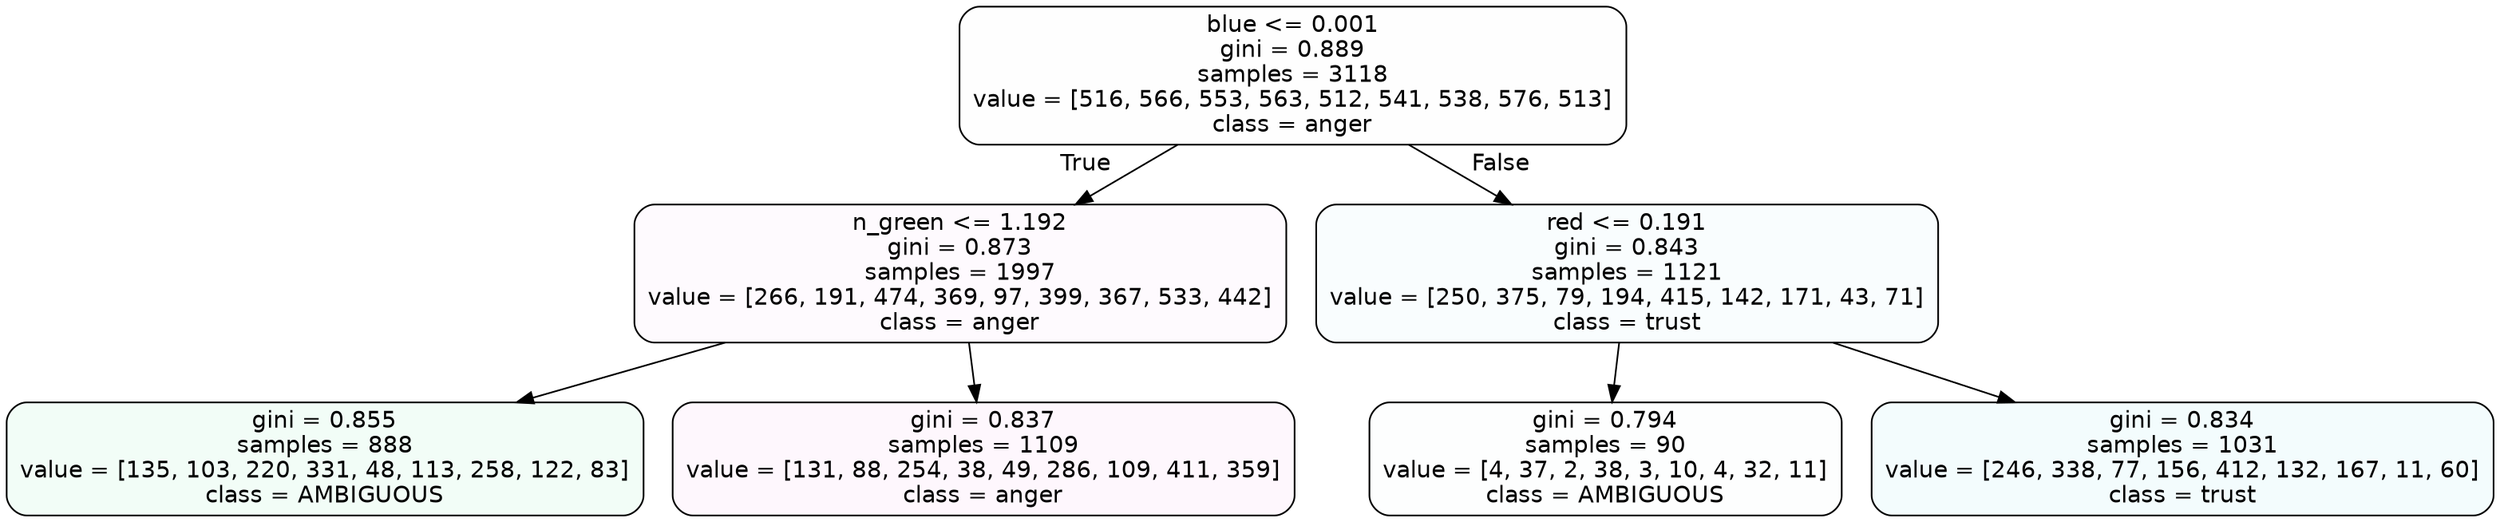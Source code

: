 digraph Tree {
node [shape=box, style="filled, rounded", color="black", fontname=helvetica] ;
edge [fontname=helvetica] ;
0 [label="blue <= 0.001\ngini = 0.889\nsamples = 3118\nvalue = [516, 566, 553, 563, 512, 541, 538, 576, 513]\nclass = anger", fillcolor="#e539d701"] ;
1 [label="n_green <= 1.192\ngini = 0.873\nsamples = 1997\nvalue = [266, 191, 474, 369, 97, 399, 367, 533, 442]\nclass = anger", fillcolor="#e539d706"] ;
0 -> 1 [labeldistance=2.5, labelangle=45, headlabel="True"] ;
2 [label="gini = 0.855\nsamples = 888\nvalue = [135, 103, 220, 331, 48, 113, 258, 122, 83]\nclass = AMBIGUOUS", fillcolor="#39e58110"] ;
1 -> 2 ;
3 [label="gini = 0.837\nsamples = 1109\nvalue = [131, 88, 254, 38, 49, 286, 109, 411, 359]\nclass = anger", fillcolor="#e539d70a"] ;
1 -> 3 ;
4 [label="red <= 0.191\ngini = 0.843\nsamples = 1121\nvalue = [250, 375, 79, 194, 415, 142, 171, 43, 71]\nclass = trust", fillcolor="#39d7e507"] ;
0 -> 4 [labeldistance=2.5, labelangle=-45, headlabel="False"] ;
5 [label="gini = 0.794\nsamples = 90\nvalue = [4, 37, 2, 38, 3, 10, 4, 32, 11]\nclass = AMBIGUOUS", fillcolor="#39e58102"] ;
4 -> 5 ;
6 [label="gini = 0.834\nsamples = 1031\nvalue = [246, 338, 77, 156, 412, 132, 167, 11, 60]\nclass = trust", fillcolor="#39d7e50f"] ;
4 -> 6 ;
}